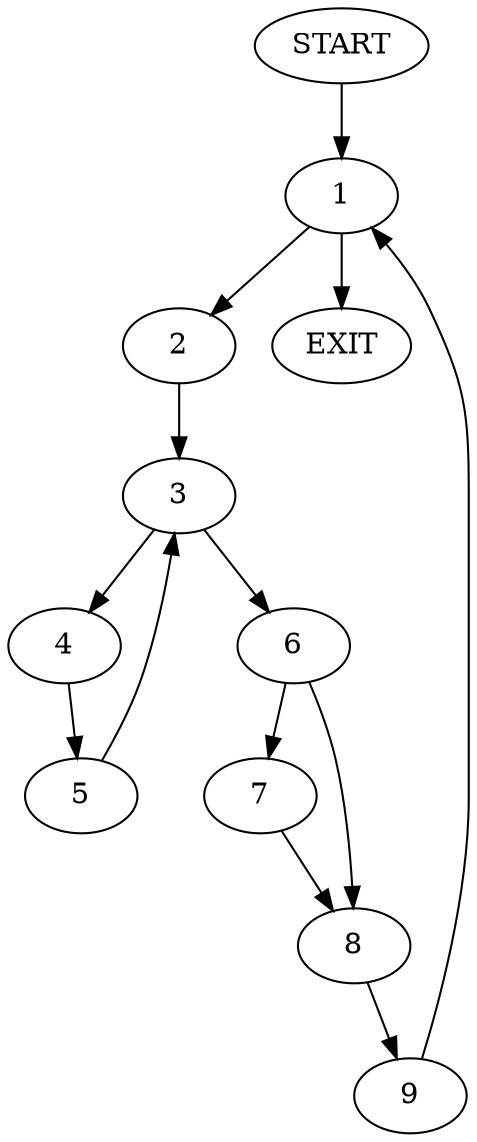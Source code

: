 digraph { 
0 [label="START"];
1;
2;
3;
4;
5;
6;
7;
8;
9;
10[label="EXIT"];
0 -> 1;
1 -> 2;
1 -> 10;
2 -> 3;
3 -> 4;
3 -> 6;
4 -> 5;
5 -> 3;
6 -> 7;
6 -> 8;
7 -> 8;
8 -> 9;
9 -> 1;
}